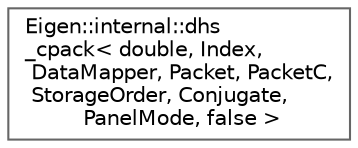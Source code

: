 digraph "Graphical Class Hierarchy"
{
 // LATEX_PDF_SIZE
  bgcolor="transparent";
  edge [fontname=Helvetica,fontsize=10,labelfontname=Helvetica,labelfontsize=10];
  node [fontname=Helvetica,fontsize=10,shape=box,height=0.2,width=0.4];
  rankdir="LR";
  Node0 [id="Node000000",label="Eigen::internal::dhs\l_cpack\< double, Index,\l DataMapper, Packet, PacketC,\l StorageOrder, Conjugate,\l PanelMode, false \>",height=0.2,width=0.4,color="grey40", fillcolor="white", style="filled",URL="$structEigen_1_1internal_1_1dhs__cpack_3_01double_00_01Index_00_01DataMapper_00_01Packet_00_01Pac2b4ae7bffd8a3204cbee9880895cf539.html",tooltip=" "];
}
